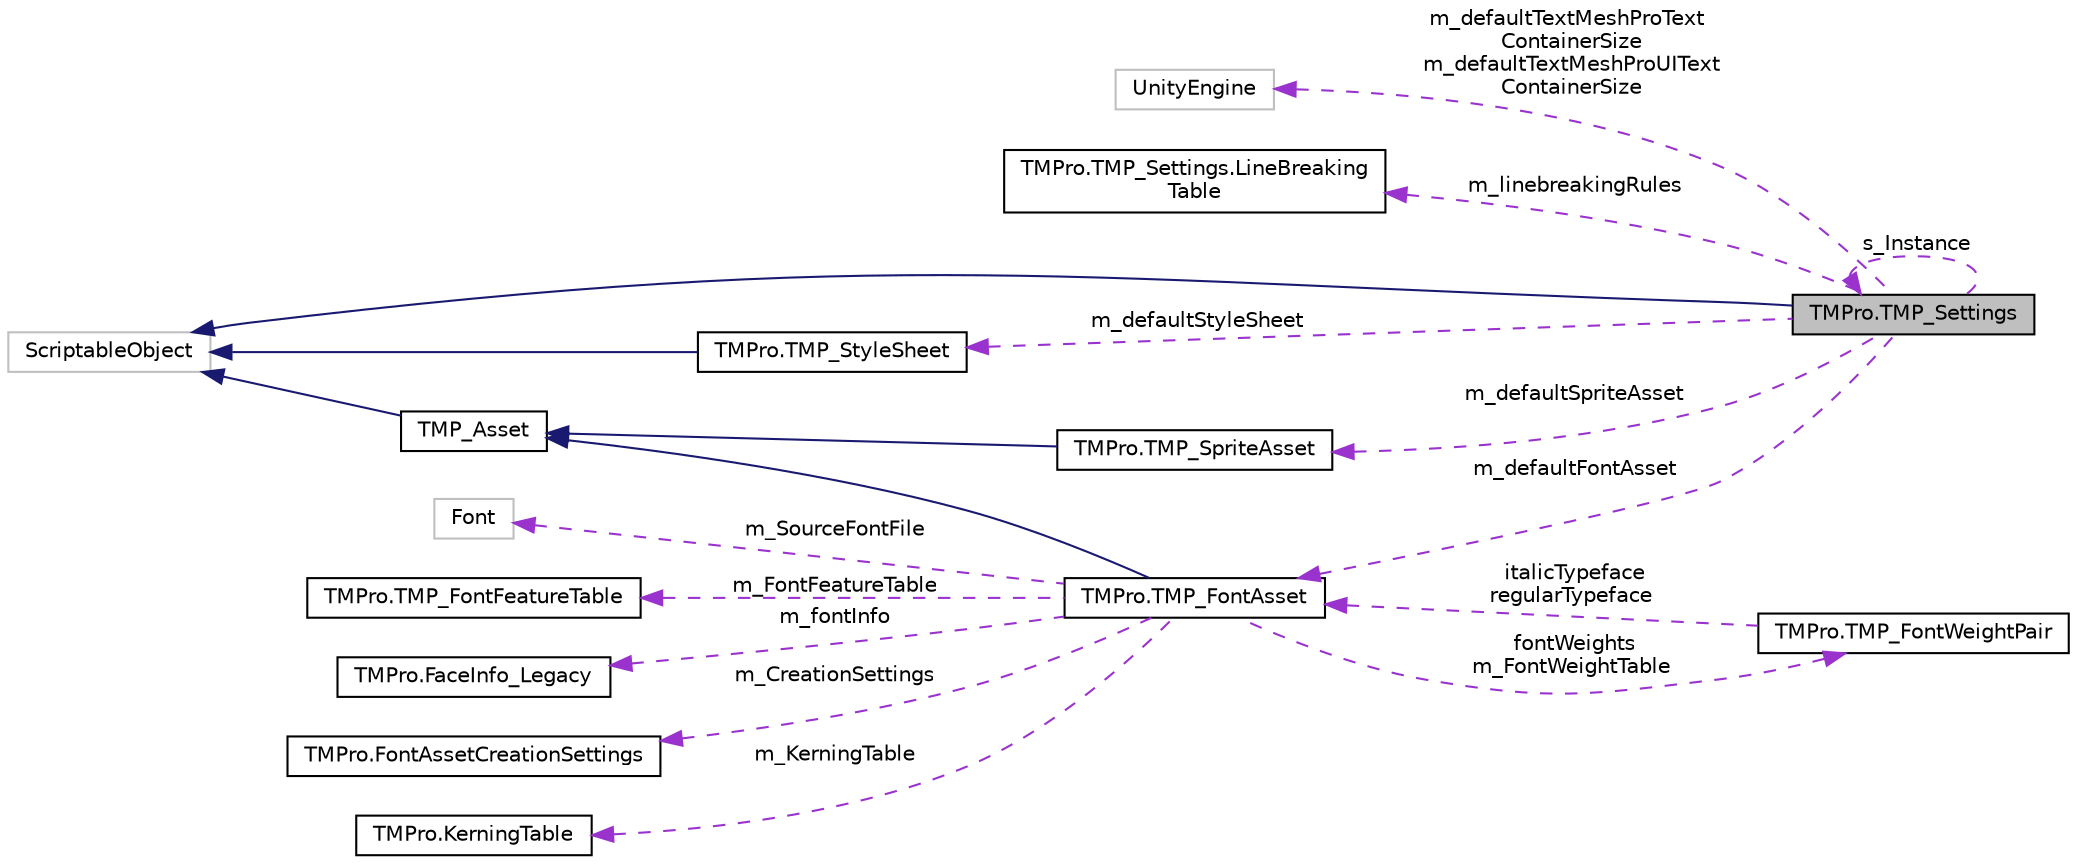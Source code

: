 digraph "TMPro.TMP_Settings"
{
 // LATEX_PDF_SIZE
  edge [fontname="Helvetica",fontsize="10",labelfontname="Helvetica",labelfontsize="10"];
  node [fontname="Helvetica",fontsize="10",shape=record];
  rankdir="LR";
  Node1 [label="TMPro.TMP_Settings",height=0.2,width=0.4,color="black", fillcolor="grey75", style="filled", fontcolor="black",tooltip="Scaling options for the sprites"];
  Node2 -> Node1 [dir="back",color="midnightblue",fontsize="10",style="solid",fontname="Helvetica"];
  Node2 [label="ScriptableObject",height=0.2,width=0.4,color="grey75", fillcolor="white", style="filled",tooltip=" "];
  Node3 -> Node1 [dir="back",color="darkorchid3",fontsize="10",style="dashed",label=" m_defaultFontAsset" ,fontname="Helvetica"];
  Node3 [label="TMPro.TMP_FontAsset",height=0.2,width=0.4,color="black", fillcolor="white", style="filled",URL="$class_t_m_pro_1_1_t_m_p___font_asset.html",tooltip=" "];
  Node4 -> Node3 [dir="back",color="midnightblue",fontsize="10",style="solid",fontname="Helvetica"];
  Node4 [label="TMP_Asset",height=0.2,width=0.4,color="black", fillcolor="white", style="filled",URL="$class_t_m_pro_1_1_t_m_p___asset.html",tooltip=" "];
  Node2 -> Node4 [dir="back",color="midnightblue",fontsize="10",style="solid",fontname="Helvetica"];
  Node5 -> Node3 [dir="back",color="darkorchid3",fontsize="10",style="dashed",label=" m_CreationSettings" ,fontname="Helvetica"];
  Node5 [label="TMPro.FontAssetCreationSettings",height=0.2,width=0.4,color="black", fillcolor="white", style="filled",URL="$struct_t_m_pro_1_1_font_asset_creation_settings.html",tooltip=" "];
  Node6 -> Node3 [dir="back",color="darkorchid3",fontsize="10",style="dashed",label=" m_KerningTable" ,fontname="Helvetica"];
  Node6 [label="TMPro.KerningTable",height=0.2,width=0.4,color="black", fillcolor="white", style="filled",URL="$class_t_m_pro_1_1_kerning_table.html",tooltip=" "];
  Node7 -> Node3 [dir="back",color="darkorchid3",fontsize="10",style="dashed",label=" fontWeights\nm_FontWeightTable" ,fontname="Helvetica"];
  Node7 [label="TMPro.TMP_FontWeightPair",height=0.2,width=0.4,color="black", fillcolor="white", style="filled",URL="$struct_t_m_pro_1_1_t_m_p___font_weight_pair.html",tooltip="Contains the font assets for the regular and italic styles associated with a given font weight."];
  Node3 -> Node7 [dir="back",color="darkorchid3",fontsize="10",style="dashed",label=" italicTypeface\nregularTypeface" ,fontname="Helvetica"];
  Node8 -> Node3 [dir="back",color="darkorchid3",fontsize="10",style="dashed",label=" m_SourceFontFile" ,fontname="Helvetica"];
  Node8 [label="Font",height=0.2,width=0.4,color="grey75", fillcolor="white", style="filled",tooltip=" "];
  Node9 -> Node3 [dir="back",color="darkorchid3",fontsize="10",style="dashed",label=" m_FontFeatureTable" ,fontname="Helvetica"];
  Node9 [label="TMPro.TMP_FontFeatureTable",height=0.2,width=0.4,color="black", fillcolor="white", style="filled",URL="$class_t_m_pro_1_1_t_m_p___font_feature_table.html",tooltip="Table that contains the various font features available for the given font asset."];
  Node10 -> Node3 [dir="back",color="darkorchid3",fontsize="10",style="dashed",label=" m_fontInfo" ,fontname="Helvetica"];
  Node10 [label="TMPro.FaceInfo_Legacy",height=0.2,width=0.4,color="black", fillcolor="white", style="filled",URL="$class_t_m_pro_1_1_face_info___legacy.html",tooltip="Class that contains the basic information about the font."];
  Node11 -> Node1 [dir="back",color="darkorchid3",fontsize="10",style="dashed",label=" m_defaultStyleSheet" ,fontname="Helvetica"];
  Node11 [label="TMPro.TMP_StyleSheet",height=0.2,width=0.4,color="black", fillcolor="white", style="filled",URL="$class_t_m_pro_1_1_t_m_p___style_sheet.html",tooltip=" "];
  Node2 -> Node11 [dir="back",color="midnightblue",fontsize="10",style="solid",fontname="Helvetica"];
  Node12 -> Node1 [dir="back",color="darkorchid3",fontsize="10",style="dashed",label=" m_defaultTextMeshProText\lContainerSize\nm_defaultTextMeshProUIText\lContainerSize" ,fontname="Helvetica"];
  Node12 [label="UnityEngine",height=0.2,width=0.4,color="grey75", fillcolor="white", style="filled",tooltip=" "];
  Node1 -> Node1 [dir="back",color="darkorchid3",fontsize="10",style="dashed",label=" s_Instance" ,fontname="Helvetica"];
  Node13 -> Node1 [dir="back",color="darkorchid3",fontsize="10",style="dashed",label=" m_linebreakingRules" ,fontname="Helvetica"];
  Node13 [label="TMPro.TMP_Settings.LineBreaking\lTable",height=0.2,width=0.4,color="black", fillcolor="white", style="filled",URL="$class_t_m_pro_1_1_t_m_p___settings_1_1_line_breaking_table.html",tooltip=" "];
  Node14 -> Node1 [dir="back",color="darkorchid3",fontsize="10",style="dashed",label=" m_defaultSpriteAsset" ,fontname="Helvetica"];
  Node14 [label="TMPro.TMP_SpriteAsset",height=0.2,width=0.4,color="black", fillcolor="white", style="filled",URL="$class_t_m_pro_1_1_t_m_p___sprite_asset.html",tooltip=" "];
  Node4 -> Node14 [dir="back",color="midnightblue",fontsize="10",style="solid",fontname="Helvetica"];
}
